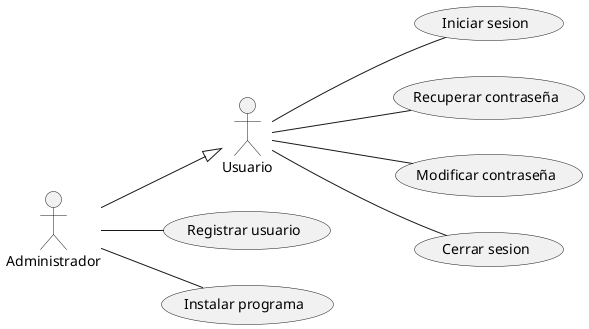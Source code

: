 @startuml
' DEFINICIONES
:Usuario: as usuario
:Administrador: as administrador
(Iniciar sesion) as iniciar
(Recuperar contraseña) as recuperar
(Modificar contraseña) as modificar
(Cerrar sesion) as cerrar
(Registrar usuario) as registrar
(Instalar programa) as instalar

' RELACIONES
left to right direction
usuario -- iniciar
usuario -- recuperar
usuario -- modificar
usuario -- cerrar
administrador -- registrar
administrador -- instalar
administrador --|> usuario

@enduml